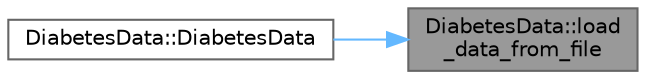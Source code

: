 digraph "DiabetesData::load_data_from_file"
{
 // LATEX_PDF_SIZE
  bgcolor="transparent";
  edge [fontname=Helvetica,fontsize=10,labelfontname=Helvetica,labelfontsize=10];
  node [fontname=Helvetica,fontsize=10,shape=box,height=0.2,width=0.4];
  rankdir="RL";
  Node1 [id="Node000001",label="DiabetesData::load\l_data_from_file",height=0.2,width=0.4,color="gray40", fillcolor="grey60", style="filled", fontcolor="black",tooltip=" "];
  Node1 -> Node2 [id="edge1_Node000001_Node000002",dir="back",color="steelblue1",style="solid",tooltip=" "];
  Node2 [id="Node000002",label="DiabetesData::DiabetesData",height=0.2,width=0.4,color="grey40", fillcolor="white", style="filled",URL="$class_diabetes_data.html#ab0e6fc36b8775df89a47b811ef331843",tooltip=" "];
}
